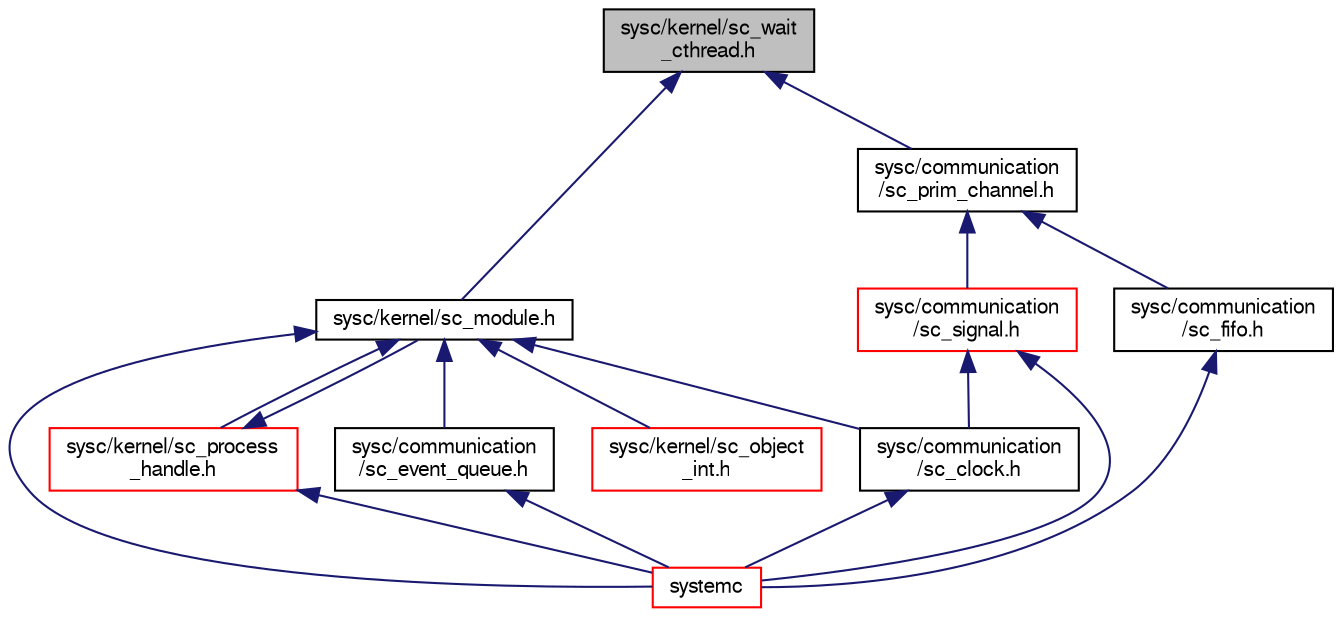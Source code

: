 digraph "sysc/kernel/sc_wait_cthread.h"
{
  edge [fontname="FreeSans",fontsize="10",labelfontname="FreeSans",labelfontsize="10"];
  node [fontname="FreeSans",fontsize="10",shape=record];
  Node46 [label="sysc/kernel/sc_wait\l_cthread.h",height=0.2,width=0.4,color="black", fillcolor="grey75", style="filled", fontcolor="black"];
  Node46 -> Node47 [dir="back",color="midnightblue",fontsize="10",style="solid",fontname="FreeSans"];
  Node47 [label="sysc/kernel/sc_module.h",height=0.2,width=0.4,color="black", fillcolor="white", style="filled",URL="$a00269.html"];
  Node47 -> Node48 [dir="back",color="midnightblue",fontsize="10",style="solid",fontname="FreeSans"];
  Node48 [label="systemc",height=0.2,width=0.4,color="red", fillcolor="white", style="filled",URL="$a00401.html"];
  Node47 -> Node50 [dir="back",color="midnightblue",fontsize="10",style="solid",fontname="FreeSans"];
  Node50 [label="sysc/kernel/sc_process\l_handle.h",height=0.2,width=0.4,color="red", fillcolor="white", style="filled",URL="$a00296.html"];
  Node50 -> Node47 [dir="back",color="midnightblue",fontsize="10",style="solid",fontname="FreeSans"];
  Node50 -> Node48 [dir="back",color="midnightblue",fontsize="10",style="solid",fontname="FreeSans"];
  Node47 -> Node57 [dir="back",color="midnightblue",fontsize="10",style="solid",fontname="FreeSans"];
  Node57 [label="sysc/communication\l/sc_clock.h",height=0.2,width=0.4,color="black", fillcolor="white", style="filled",URL="$a00005.html"];
  Node57 -> Node48 [dir="back",color="midnightblue",fontsize="10",style="solid",fontname="FreeSans"];
  Node47 -> Node75 [dir="back",color="midnightblue",fontsize="10",style="solid",fontname="FreeSans"];
  Node75 [label="sysc/communication\l/sc_event_queue.h",height=0.2,width=0.4,color="black", fillcolor="white", style="filled",URL="$a00017.html"];
  Node75 -> Node48 [dir="back",color="midnightblue",fontsize="10",style="solid",fontname="FreeSans"];
  Node47 -> Node70 [dir="back",color="midnightblue",fontsize="10",style="solid",fontname="FreeSans"];
  Node70 [label="sysc/kernel/sc_object\l_int.h",height=0.2,width=0.4,color="red", fillcolor="white", style="filled",URL="$a00284.html"];
  Node46 -> Node82 [dir="back",color="midnightblue",fontsize="10",style="solid",fontname="FreeSans"];
  Node82 [label="sysc/communication\l/sc_prim_channel.h",height=0.2,width=0.4,color="black", fillcolor="white", style="filled",URL="$a00050.html"];
  Node82 -> Node55 [dir="back",color="midnightblue",fontsize="10",style="solid",fontname="FreeSans"];
  Node55 [label="sysc/communication\l/sc_signal.h",height=0.2,width=0.4,color="red", fillcolor="white", style="filled",URL="$a00059.html"];
  Node55 -> Node57 [dir="back",color="midnightblue",fontsize="10",style="solid",fontname="FreeSans"];
  Node55 -> Node48 [dir="back",color="midnightblue",fontsize="10",style="solid",fontname="FreeSans"];
  Node82 -> Node77 [dir="back",color="midnightblue",fontsize="10",style="solid",fontname="FreeSans"];
  Node77 [label="sysc/communication\l/sc_fifo.h",height=0.2,width=0.4,color="black", fillcolor="white", style="filled",URL="$a00023.html"];
  Node77 -> Node48 [dir="back",color="midnightblue",fontsize="10",style="solid",fontname="FreeSans"];
}
